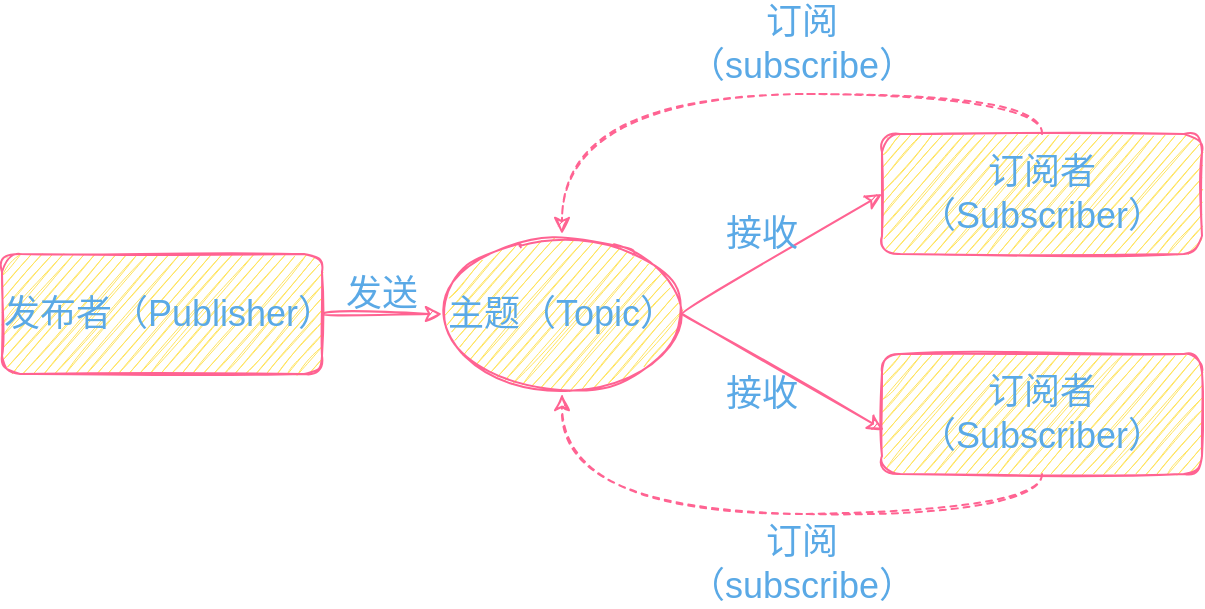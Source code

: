 <mxfile version="14.6.13" type="device"><diagram id="C5RBs43oDa-KdzZeNtuy" name="Page-1"><mxGraphModel dx="1086" dy="806" grid="1" gridSize="10" guides="1" tooltips="1" connect="1" arrows="1" fold="1" page="1" pageScale="1" pageWidth="827" pageHeight="1169" math="0" shadow="0"><root><mxCell id="WIyWlLk6GJQsqaUBKTNV-0"/><mxCell id="WIyWlLk6GJQsqaUBKTNV-1" parent="WIyWlLk6GJQsqaUBKTNV-0"/><mxCell id="Mz5W3JI7Lwgc7qvozB_A-10" style="edgeStyle=none;orthogonalLoop=1;jettySize=auto;html=1;exitX=1;exitY=0.5;exitDx=0;exitDy=0;entryX=0;entryY=0.5;entryDx=0;entryDy=0;strokeColor=#FF6392;fontColor=#5AA9E6;sketch=1;curved=1;fontSize=18;" edge="1" parent="WIyWlLk6GJQsqaUBKTNV-1" source="Mz5W3JI7Lwgc7qvozB_A-0" target="Mz5W3JI7Lwgc7qvozB_A-4"><mxGeometry relative="1" as="geometry"/></mxCell><mxCell id="Mz5W3JI7Lwgc7qvozB_A-0" value="发布者（Publisher）" style="whiteSpace=wrap;html=1;fillColor=#FFE45E;strokeColor=#FF6392;fontColor=#5AA9E6;sketch=1;rounded=1;fontSize=18;" vertex="1" parent="WIyWlLk6GJQsqaUBKTNV-1"><mxGeometry x="40" y="220" width="160" height="60" as="geometry"/></mxCell><mxCell id="Mz5W3JI7Lwgc7qvozB_A-6" value="" style="orthogonalLoop=1;jettySize=auto;html=1;exitX=1;exitY=0.5;exitDx=0;exitDy=0;entryX=0;entryY=0.5;entryDx=0;entryDy=0;strokeColor=#FF6392;fontColor=#5AA9E6;sketch=1;curved=1;fontSize=18;" edge="1" parent="WIyWlLk6GJQsqaUBKTNV-1" source="Mz5W3JI7Lwgc7qvozB_A-4" target="Mz5W3JI7Lwgc7qvozB_A-5"><mxGeometry relative="1" as="geometry"/></mxCell><mxCell id="Mz5W3JI7Lwgc7qvozB_A-8" style="orthogonalLoop=1;jettySize=auto;html=1;exitX=1;exitY=0.5;exitDx=0;exitDy=0;entryX=0.006;entryY=0.633;entryDx=0;entryDy=0;entryPerimeter=0;strokeColor=#FF6392;fontColor=#5AA9E6;sketch=1;curved=1;fontSize=18;" edge="1" parent="WIyWlLk6GJQsqaUBKTNV-1" source="Mz5W3JI7Lwgc7qvozB_A-4" target="Mz5W3JI7Lwgc7qvozB_A-7"><mxGeometry relative="1" as="geometry"/></mxCell><mxCell id="Mz5W3JI7Lwgc7qvozB_A-4" value="主题（Topic）" style="ellipse;whiteSpace=wrap;html=1;fillColor=#FFE45E;strokeColor=#FF6392;fontColor=#5AA9E6;sketch=1;rounded=1;fontSize=18;" vertex="1" parent="WIyWlLk6GJQsqaUBKTNV-1"><mxGeometry x="260" y="210" width="120" height="80" as="geometry"/></mxCell><mxCell id="Mz5W3JI7Lwgc7qvozB_A-14" style="edgeStyle=orthogonalEdgeStyle;orthogonalLoop=1;jettySize=auto;html=1;exitX=0.5;exitY=0;exitDx=0;exitDy=0;entryX=0.5;entryY=0;entryDx=0;entryDy=0;dashed=1;strokeColor=#FF6392;fontColor=#5AA9E6;sketch=1;curved=1;fontSize=18;" edge="1" parent="WIyWlLk6GJQsqaUBKTNV-1" source="Mz5W3JI7Lwgc7qvozB_A-5" target="Mz5W3JI7Lwgc7qvozB_A-4"><mxGeometry relative="1" as="geometry"/></mxCell><mxCell id="Mz5W3JI7Lwgc7qvozB_A-5" value="订阅者（Subscriber）" style="whiteSpace=wrap;html=1;fillColor=#FFE45E;strokeColor=#FF6392;fontColor=#5AA9E6;sketch=1;rounded=1;fontSize=18;" vertex="1" parent="WIyWlLk6GJQsqaUBKTNV-1"><mxGeometry x="480" y="160" width="160" height="60" as="geometry"/></mxCell><mxCell id="Mz5W3JI7Lwgc7qvozB_A-15" style="edgeStyle=orthogonalEdgeStyle;orthogonalLoop=1;jettySize=auto;html=1;exitX=0.5;exitY=1;exitDx=0;exitDy=0;entryX=0.5;entryY=1;entryDx=0;entryDy=0;dashed=1;strokeColor=#FF6392;fontColor=#5AA9E6;sketch=1;curved=1;fontSize=18;" edge="1" parent="WIyWlLk6GJQsqaUBKTNV-1" source="Mz5W3JI7Lwgc7qvozB_A-7" target="Mz5W3JI7Lwgc7qvozB_A-4"><mxGeometry relative="1" as="geometry"/></mxCell><mxCell id="Mz5W3JI7Lwgc7qvozB_A-7" value="订阅者（Subscriber）" style="whiteSpace=wrap;html=1;fillColor=#FFE45E;strokeColor=#FF6392;fontColor=#5AA9E6;sketch=1;rounded=1;fontSize=18;" vertex="1" parent="WIyWlLk6GJQsqaUBKTNV-1"><mxGeometry x="480" y="270" width="160" height="60" as="geometry"/></mxCell><mxCell id="Mz5W3JI7Lwgc7qvozB_A-11" value="发送" style="text;html=1;strokeColor=none;fillColor=none;align=center;verticalAlign=middle;whiteSpace=wrap;fontColor=#5AA9E6;sketch=1;rounded=1;fontSize=18;" vertex="1" parent="WIyWlLk6GJQsqaUBKTNV-1"><mxGeometry x="210" y="230" width="40" height="20" as="geometry"/></mxCell><mxCell id="Mz5W3JI7Lwgc7qvozB_A-12" value="接收" style="text;html=1;strokeColor=none;fillColor=none;align=center;verticalAlign=middle;whiteSpace=wrap;fontColor=#5AA9E6;sketch=1;rounded=1;fontSize=18;" vertex="1" parent="WIyWlLk6GJQsqaUBKTNV-1"><mxGeometry x="400" y="200" width="40" height="20" as="geometry"/></mxCell><mxCell id="Mz5W3JI7Lwgc7qvozB_A-13" value="接收" style="text;html=1;strokeColor=none;fillColor=none;align=center;verticalAlign=middle;whiteSpace=wrap;fontColor=#5AA9E6;sketch=1;rounded=1;fontSize=18;" vertex="1" parent="WIyWlLk6GJQsqaUBKTNV-1"><mxGeometry x="400" y="280" width="40" height="20" as="geometry"/></mxCell><mxCell id="Mz5W3JI7Lwgc7qvozB_A-16" value="订阅（subscribe）" style="text;html=1;strokeColor=none;fillColor=none;align=center;verticalAlign=middle;whiteSpace=wrap;fontColor=#5AA9E6;sketch=1;rounded=1;fontSize=18;" vertex="1" parent="WIyWlLk6GJQsqaUBKTNV-1"><mxGeometry x="390" y="105" width="100" height="20" as="geometry"/></mxCell><mxCell id="Mz5W3JI7Lwgc7qvozB_A-17" value="订阅（subscribe）" style="text;html=1;strokeColor=none;fillColor=none;align=center;verticalAlign=middle;whiteSpace=wrap;fontColor=#5AA9E6;sketch=1;rounded=1;fontSize=18;" vertex="1" parent="WIyWlLk6GJQsqaUBKTNV-1"><mxGeometry x="390" y="365" width="100" height="20" as="geometry"/></mxCell></root></mxGraphModel></diagram></mxfile>